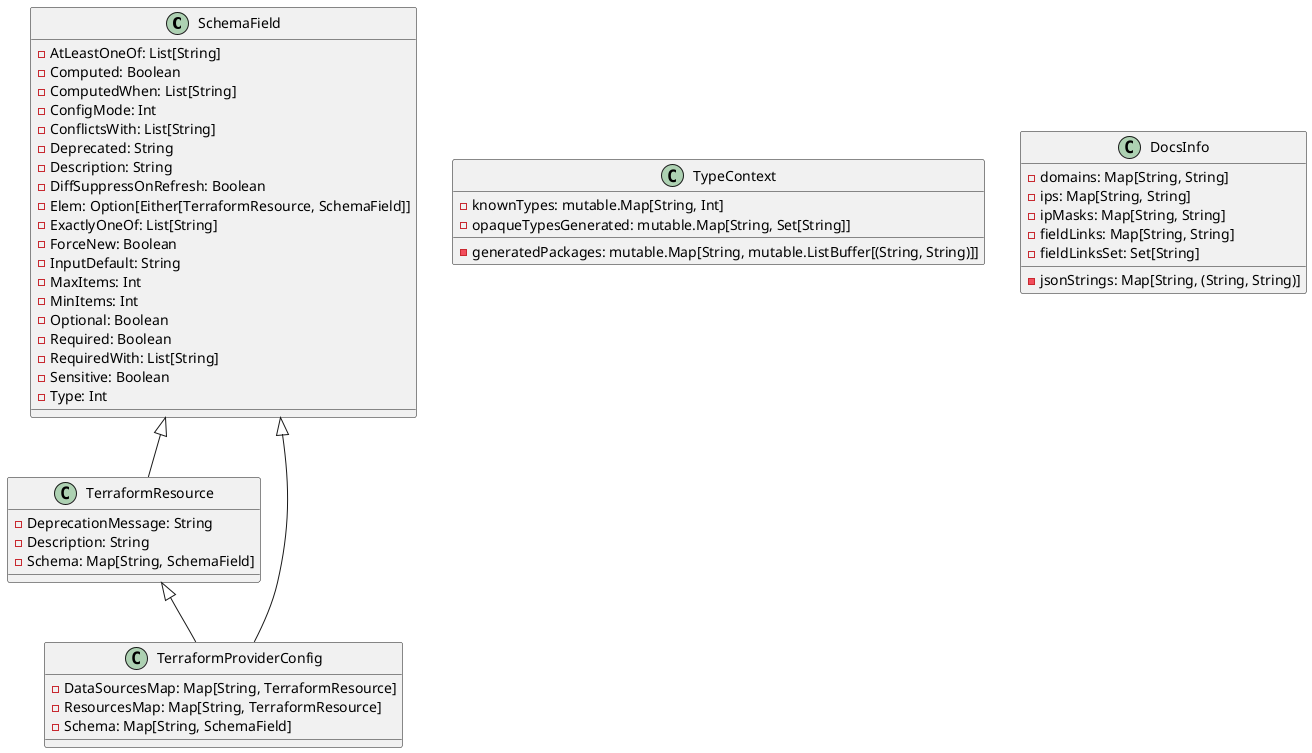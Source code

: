 @startuml
class SchemaField {
  -AtLeastOneOf: List[String]
  -Computed: Boolean
  -ComputedWhen: List[String]
  -ConfigMode: Int
  -ConflictsWith: List[String]
  -Deprecated: String
  -Description: String
  -DiffSuppressOnRefresh: Boolean
  -Elem: Option[Either[TerraformResource, SchemaField]]
  -ExactlyOneOf: List[String]
  -ForceNew: Boolean
  -InputDefault: String
  -MaxItems: Int
  -MinItems: Int
  -Optional: Boolean
  -Required: Boolean
  -RequiredWith: List[String]
  -Sensitive: Boolean
  -Type: Int
}

class TerraformResource {
  -DeprecationMessage: String
  -Description: String
  -Schema: Map[String, SchemaField]
}

class TerraformProviderConfig {
  -DataSourcesMap: Map[String, TerraformResource]
  -ResourcesMap: Map[String, TerraformResource]
  -Schema: Map[String, SchemaField]
}

class TypeContext {
  -knownTypes: mutable.Map[String, Int]
  -generatedPackages: mutable.Map[String, mutable.ListBuffer[(String, String)]]
  -opaqueTypesGenerated: mutable.Map[String, Set[String]]
}

class DocsInfo {
  -domains: Map[String, String]
  -ips: Map[String, String]
  -ipMasks: Map[String, String]
  -jsonStrings: Map[String, (String, String)]
  -fieldLinks: Map[String, String]
  -fieldLinksSet: Set[String]
}

SchemaField <|-- TerraformResource
SchemaField <|-- TerraformProviderConfig
TerraformResource <|-- TerraformProviderConfig
@enduml